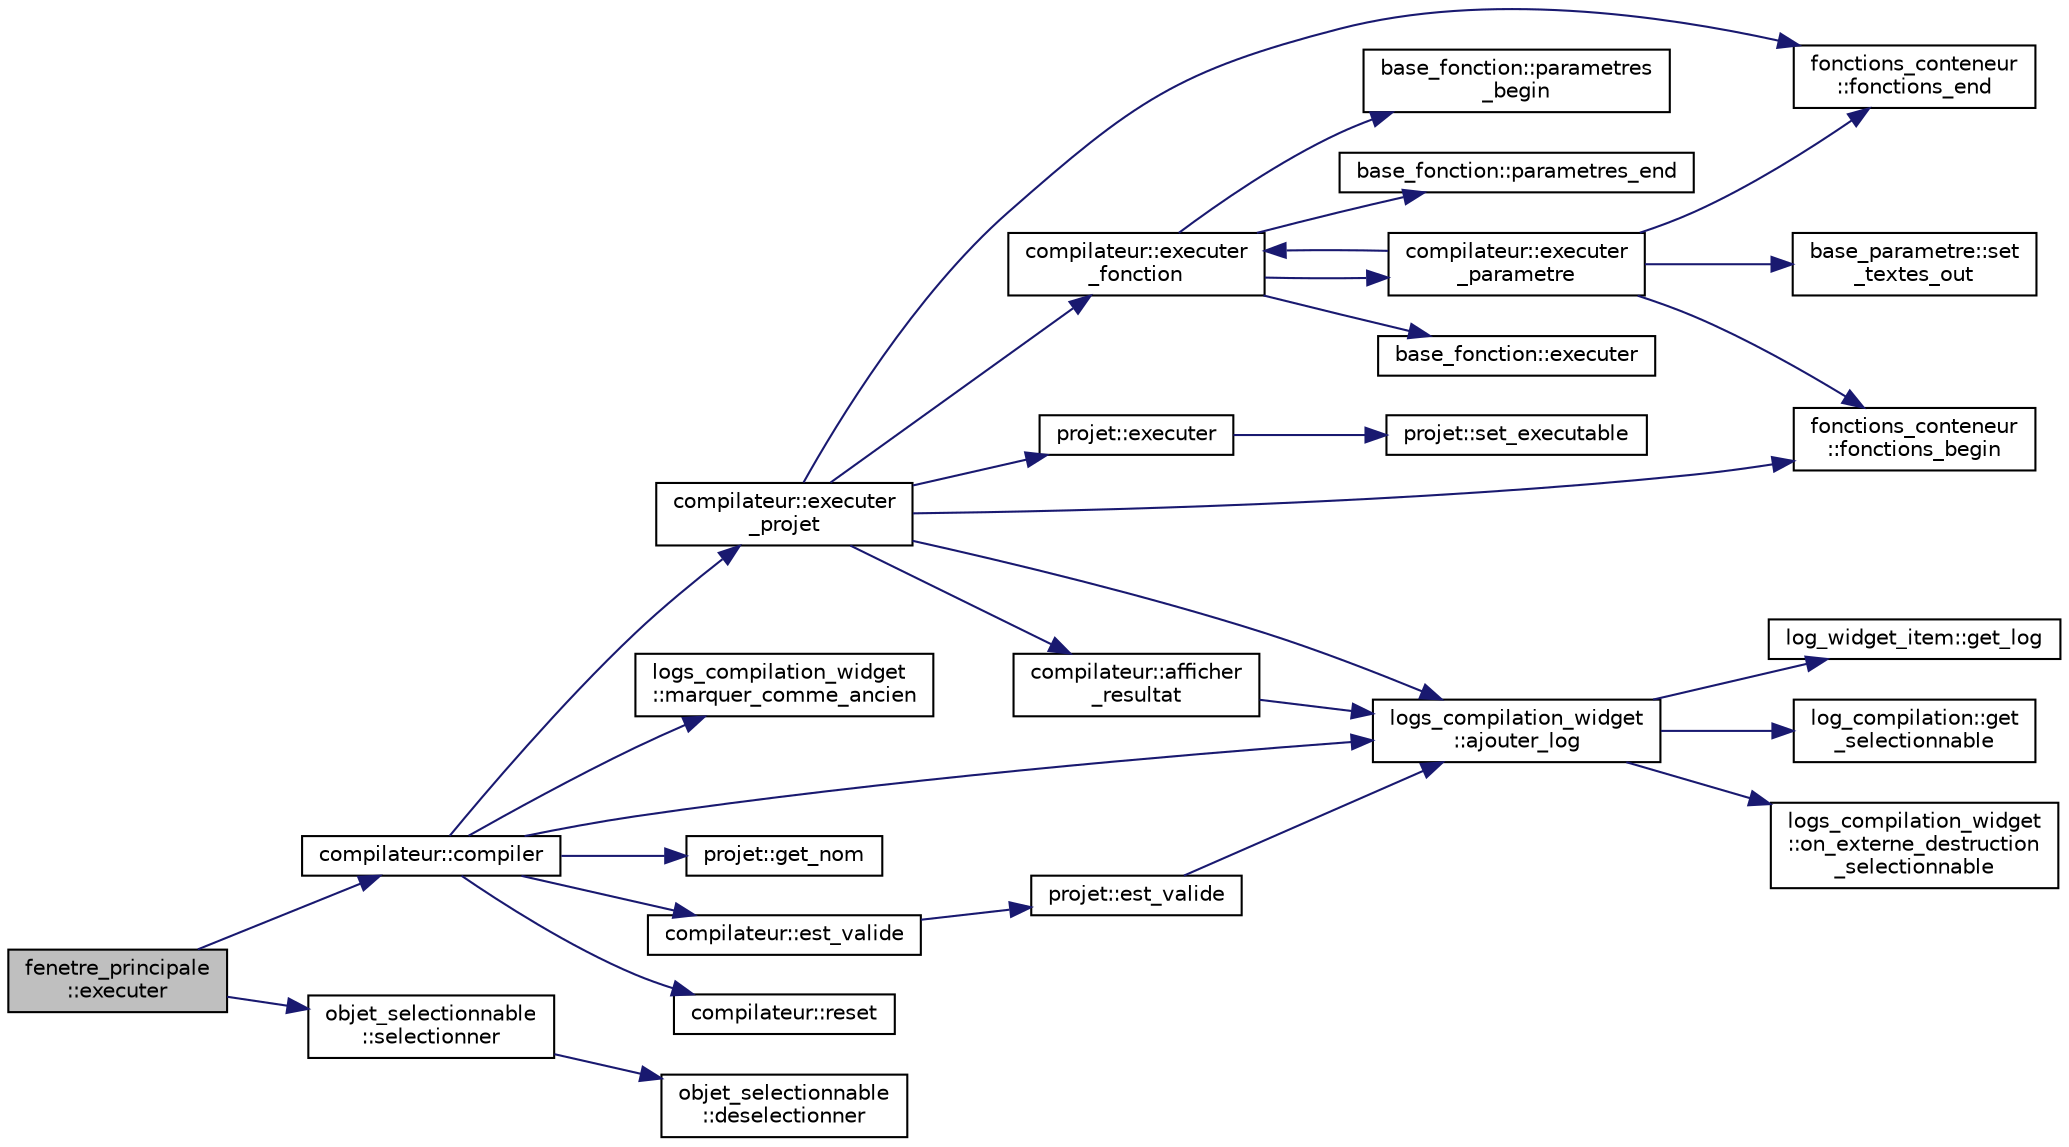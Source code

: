 digraph "fenetre_principale::executer"
{
  edge [fontname="Helvetica",fontsize="10",labelfontname="Helvetica",labelfontsize="10"];
  node [fontname="Helvetica",fontsize="10",shape=record];
  rankdir="LR";
  Node794 [label="fenetre_principale\l::executer",height=0.2,width=0.4,color="black", fillcolor="grey75", style="filled", fontcolor="black"];
  Node794 -> Node795 [color="midnightblue",fontsize="10",style="solid",fontname="Helvetica"];
  Node795 [label="compilateur::compiler",height=0.2,width=0.4,color="black", fillcolor="white", style="filled",URL="$classcompilateur.html#a847c4296256de3cae0436b68bf9e6931",tooltip="Compile un projet donné. "];
  Node795 -> Node796 [color="midnightblue",fontsize="10",style="solid",fontname="Helvetica"];
  Node796 [label="logs_compilation_widget\l::marquer_comme_ancien",height=0.2,width=0.4,color="black", fillcolor="white", style="filled",URL="$classlogs__compilation__widget.html#af8865694dbb81f634a00c9a01ba59878"];
  Node795 -> Node797 [color="midnightblue",fontsize="10",style="solid",fontname="Helvetica"];
  Node797 [label="logs_compilation_widget\l::ajouter_log",height=0.2,width=0.4,color="black", fillcolor="white", style="filled",URL="$classlogs__compilation__widget.html#a51fcc25d77ca9beafc2721d9c84f07a7"];
  Node797 -> Node798 [color="midnightblue",fontsize="10",style="solid",fontname="Helvetica"];
  Node798 [label="log_widget_item::get_log",height=0.2,width=0.4,color="black", fillcolor="white", style="filled",URL="$classlog__widget__item.html#a50885aa7f8b31392370fe1dafe982a62"];
  Node797 -> Node799 [color="midnightblue",fontsize="10",style="solid",fontname="Helvetica"];
  Node799 [label="log_compilation::get\l_selectionnable",height=0.2,width=0.4,color="black", fillcolor="white", style="filled",URL="$classlog__compilation.html#a33648aa43d6eac93335fbf032c581f67",tooltip="Accesseur de l&#39;objet associé. "];
  Node797 -> Node800 [color="midnightblue",fontsize="10",style="solid",fontname="Helvetica"];
  Node800 [label="logs_compilation_widget\l::on_externe_destruction\l_selectionnable",height=0.2,width=0.4,color="black", fillcolor="white", style="filled",URL="$classlogs__compilation__widget.html#aa1e59554cb81d84ad0cd4245b166b2df"];
  Node795 -> Node801 [color="midnightblue",fontsize="10",style="solid",fontname="Helvetica"];
  Node801 [label="projet::get_nom",height=0.2,width=0.4,color="black", fillcolor="white", style="filled",URL="$classprojet.html#aa787fbd9f79b128d3ef24d144be917ff"];
  Node795 -> Node802 [color="midnightblue",fontsize="10",style="solid",fontname="Helvetica"];
  Node802 [label="compilateur::est_valide",height=0.2,width=0.4,color="black", fillcolor="white", style="filled",URL="$classcompilateur.html#aa4a72cef1b007de987e490ff6cda53e9",tooltip="Teste si un projet donné est valide. "];
  Node802 -> Node803 [color="midnightblue",fontsize="10",style="solid",fontname="Helvetica"];
  Node803 [label="projet::est_valide",height=0.2,width=0.4,color="black", fillcolor="white", style="filled",URL="$classprojet.html#ac29c91d7cfa7f3bd873c50fd180631ca"];
  Node803 -> Node797 [color="midnightblue",fontsize="10",style="solid",fontname="Helvetica"];
  Node795 -> Node804 [color="midnightblue",fontsize="10",style="solid",fontname="Helvetica"];
  Node804 [label="compilateur::reset",height=0.2,width=0.4,color="black", fillcolor="white", style="filled",URL="$classcompilateur.html#aac14b2b0238183e11048e8ad659359ba",tooltip="Efface la compilation en cours. "];
  Node795 -> Node805 [color="midnightblue",fontsize="10",style="solid",fontname="Helvetica"];
  Node805 [label="compilateur::executer\l_projet",height=0.2,width=0.4,color="black", fillcolor="white", style="filled",URL="$classcompilateur.html#ace8a2bf4b88d33bd17e8c850b0afe8f3",tooltip="Exécute un projet donné. "];
  Node805 -> Node806 [color="midnightblue",fontsize="10",style="solid",fontname="Helvetica"];
  Node806 [label="projet::executer",height=0.2,width=0.4,color="black", fillcolor="white", style="filled",URL="$classprojet.html#a911d33fdf6ee03d513a576ad154a2ffc"];
  Node806 -> Node807 [color="midnightblue",fontsize="10",style="solid",fontname="Helvetica"];
  Node807 [label="projet::set_executable",height=0.2,width=0.4,color="black", fillcolor="white", style="filled",URL="$classprojet.html#a13be1df158d8b52ff980939179dc0c82"];
  Node805 -> Node797 [color="midnightblue",fontsize="10",style="solid",fontname="Helvetica"];
  Node805 -> Node808 [color="midnightblue",fontsize="10",style="solid",fontname="Helvetica"];
  Node808 [label="fonctions_conteneur\l::fonctions_begin",height=0.2,width=0.4,color="black", fillcolor="white", style="filled",URL="$classfonctions__conteneur.html#aa1db33c3a0bf76b354e77b4a4324357a"];
  Node805 -> Node809 [color="midnightblue",fontsize="10",style="solid",fontname="Helvetica"];
  Node809 [label="fonctions_conteneur\l::fonctions_end",height=0.2,width=0.4,color="black", fillcolor="white", style="filled",URL="$classfonctions__conteneur.html#a165ee65380980b58b521a62810cd7e27"];
  Node805 -> Node810 [color="midnightblue",fontsize="10",style="solid",fontname="Helvetica"];
  Node810 [label="compilateur::executer\l_fonction",height=0.2,width=0.4,color="black", fillcolor="white", style="filled",URL="$classcompilateur.html#aab9479c05c28d4b15dadb6926d426499",tooltip="Exécute une fonction donnée. "];
  Node810 -> Node811 [color="midnightblue",fontsize="10",style="solid",fontname="Helvetica"];
  Node811 [label="base_fonction::parametres\l_begin",height=0.2,width=0.4,color="black", fillcolor="white", style="filled",URL="$classbase__fonction.html#aa6a1b06544f57e26311eba48b08eaf54"];
  Node810 -> Node812 [color="midnightblue",fontsize="10",style="solid",fontname="Helvetica"];
  Node812 [label="base_fonction::parametres_end",height=0.2,width=0.4,color="black", fillcolor="white", style="filled",URL="$classbase__fonction.html#a39f01a1372ee04c2620602c530431506"];
  Node810 -> Node813 [color="midnightblue",fontsize="10",style="solid",fontname="Helvetica"];
  Node813 [label="compilateur::executer\l_parametre",height=0.2,width=0.4,color="black", fillcolor="white", style="filled",URL="$classcompilateur.html#a20fb0cd0d943e986ac0e44d8d1aa961b",tooltip="Exécute un paramètre donné. "];
  Node813 -> Node808 [color="midnightblue",fontsize="10",style="solid",fontname="Helvetica"];
  Node813 -> Node809 [color="midnightblue",fontsize="10",style="solid",fontname="Helvetica"];
  Node813 -> Node810 [color="midnightblue",fontsize="10",style="solid",fontname="Helvetica"];
  Node813 -> Node814 [color="midnightblue",fontsize="10",style="solid",fontname="Helvetica"];
  Node814 [label="base_parametre::set\l_textes_out",height=0.2,width=0.4,color="black", fillcolor="white", style="filled",URL="$classbase__parametre.html#a5a2f1cde20d86a4bdeda4e9f1da30ac3"];
  Node810 -> Node815 [color="midnightblue",fontsize="10",style="solid",fontname="Helvetica"];
  Node815 [label="base_fonction::executer",height=0.2,width=0.4,color="black", fillcolor="white", style="filled",URL="$classbase__fonction.html#a40c0fb234af5ed3cdbf8a56b5e607c98",tooltip="Méthode virtuelle pure d&#39;application de la fonction. "];
  Node805 -> Node816 [color="midnightblue",fontsize="10",style="solid",fontname="Helvetica"];
  Node816 [label="compilateur::afficher\l_resultat",height=0.2,width=0.4,color="black", fillcolor="white", style="filled",URL="$classcompilateur.html#acf132e6710b940f3dbb06dbc1b91fb60",tooltip="Affiche le résultat. "];
  Node816 -> Node797 [color="midnightblue",fontsize="10",style="solid",fontname="Helvetica"];
  Node794 -> Node817 [color="midnightblue",fontsize="10",style="solid",fontname="Helvetica"];
  Node817 [label="objet_selectionnable\l::selectionner",height=0.2,width=0.4,color="black", fillcolor="white", style="filled",URL="$classobjet__selectionnable.html#a645da22be6e3f8747086da238e788fb9"];
  Node817 -> Node818 [color="midnightblue",fontsize="10",style="solid",fontname="Helvetica"];
  Node818 [label="objet_selectionnable\l::deselectionner",height=0.2,width=0.4,color="black", fillcolor="white", style="filled",URL="$classobjet__selectionnable.html#a555085da89b30b07349064bb54a26138"];
}
